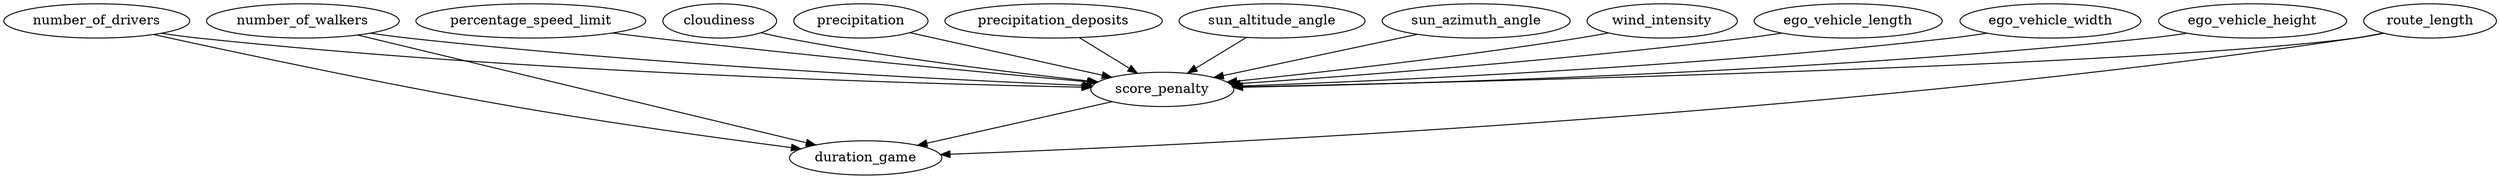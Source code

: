 digraph simtime {
cloudiness -> score_penalty;
precipitation -> score_penalty;
precipitation_deposits -> score_penalty;
sun_altitude_angle -> score_penalty;
sun_azimuth_angle -> score_penalty;
wind_intensity -> score_penalty;

/* ego_vehicle -> score_penalty; */
ego_vehicle_length -> score_penalty;
ego_vehicle_width -> score_penalty;
ego_vehicle_height -> score_penalty;

percentage_speed_limit -> score_penalty;
number_of_drivers -> score_penalty;
number_of_walkers -> score_penalty;
route_length -> score_penalty;

number_of_drivers -> duration_game;
number_of_walkers -> duration_game;
route_length -> duration_game;
score_penalty -> duration_game;
}

